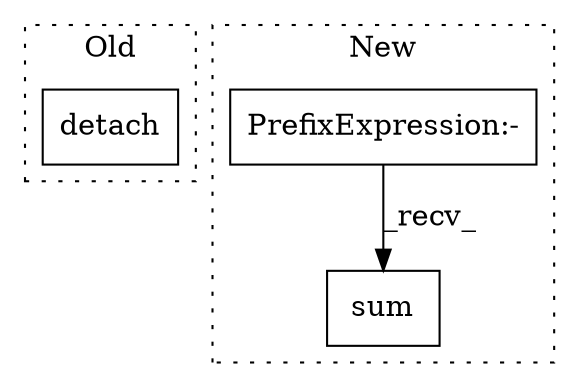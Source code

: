 digraph G {
subgraph cluster0 {
1 [label="detach" a="32" s="3305" l="8" shape="box"];
label = "Old";
style="dotted";
}
subgraph cluster1 {
2 [label="sum" a="32" s="2823,2828" l="4,1" shape="box"];
3 [label="PrefixExpression:-" a="38" s="2814" l="1" shape="box"];
label = "New";
style="dotted";
}
3 -> 2 [label="_recv_"];
}